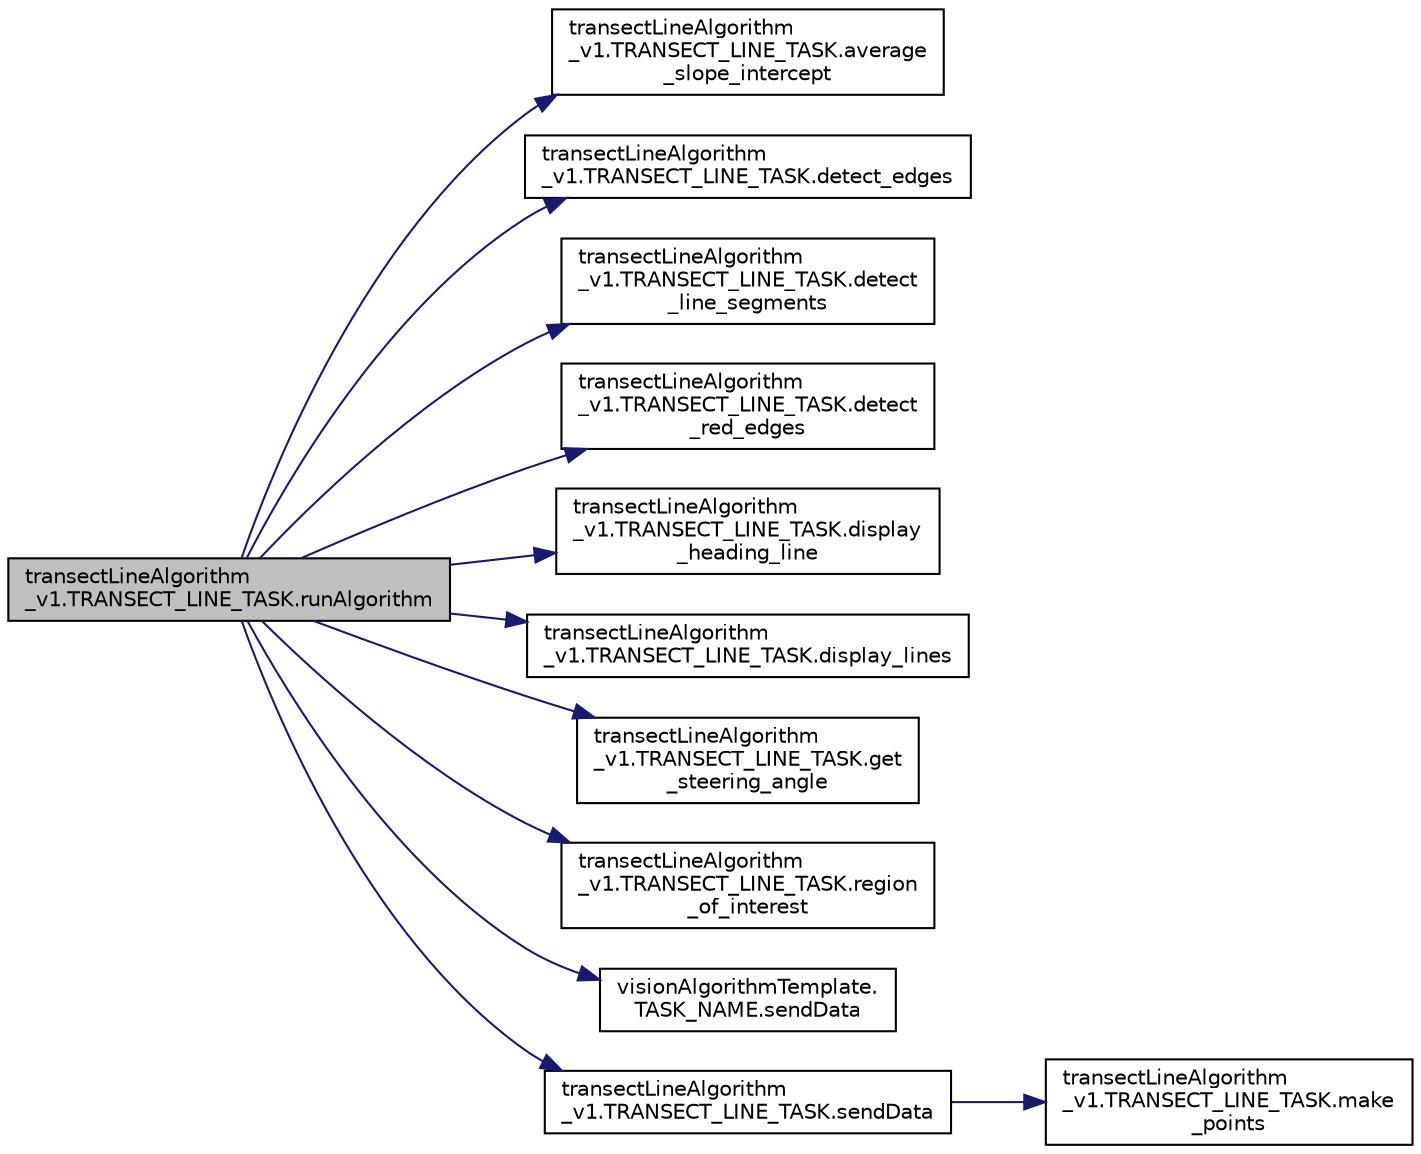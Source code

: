 digraph "transectLineAlgorithm_v1.TRANSECT_LINE_TASK.runAlgorithm"
{
 // LATEX_PDF_SIZE
  edge [fontname="Helvetica",fontsize="10",labelfontname="Helvetica",labelfontsize="10"];
  node [fontname="Helvetica",fontsize="10",shape=record];
  rankdir="LR";
  Node1 [label="transectLineAlgorithm\l_v1.TRANSECT_LINE_TASK.runAlgorithm",height=0.2,width=0.4,color="black", fillcolor="grey75", style="filled", fontcolor="black",tooltip=" "];
  Node1 -> Node2 [color="midnightblue",fontsize="10",style="solid",fontname="Helvetica"];
  Node2 [label="transectLineAlgorithm\l_v1.TRANSECT_LINE_TASK.average\l_slope_intercept",height=0.2,width=0.4,color="black", fillcolor="white", style="filled",URL="$classtransect_line_algorithm__v1_1_1_t_r_a_n_s_e_c_t___l_i_n_e___t_a_s_k.html#a18c8ca8b1be2c76880006b69cfc8e401",tooltip=" "];
  Node1 -> Node3 [color="midnightblue",fontsize="10",style="solid",fontname="Helvetica"];
  Node3 [label="transectLineAlgorithm\l_v1.TRANSECT_LINE_TASK.detect_edges",height=0.2,width=0.4,color="black", fillcolor="white", style="filled",URL="$classtransect_line_algorithm__v1_1_1_t_r_a_n_s_e_c_t___l_i_n_e___t_a_s_k.html#a071c7cde959a0554c4061dae3961a163",tooltip=" "];
  Node1 -> Node4 [color="midnightblue",fontsize="10",style="solid",fontname="Helvetica"];
  Node4 [label="transectLineAlgorithm\l_v1.TRANSECT_LINE_TASK.detect\l_line_segments",height=0.2,width=0.4,color="black", fillcolor="white", style="filled",URL="$classtransect_line_algorithm__v1_1_1_t_r_a_n_s_e_c_t___l_i_n_e___t_a_s_k.html#abd61ef8bd75e0e8e9392e498a1ff6d13",tooltip=" "];
  Node1 -> Node5 [color="midnightblue",fontsize="10",style="solid",fontname="Helvetica"];
  Node5 [label="transectLineAlgorithm\l_v1.TRANSECT_LINE_TASK.detect\l_red_edges",height=0.2,width=0.4,color="black", fillcolor="white", style="filled",URL="$classtransect_line_algorithm__v1_1_1_t_r_a_n_s_e_c_t___l_i_n_e___t_a_s_k.html#aa41fdb0efd9f0c61d728d272bdbe7e1c",tooltip=" "];
  Node1 -> Node6 [color="midnightblue",fontsize="10",style="solid",fontname="Helvetica"];
  Node6 [label="transectLineAlgorithm\l_v1.TRANSECT_LINE_TASK.display\l_heading_line",height=0.2,width=0.4,color="black", fillcolor="white", style="filled",URL="$classtransect_line_algorithm__v1_1_1_t_r_a_n_s_e_c_t___l_i_n_e___t_a_s_k.html#a325170b4f028556709d8f656cf00756c",tooltip=" "];
  Node1 -> Node7 [color="midnightblue",fontsize="10",style="solid",fontname="Helvetica"];
  Node7 [label="transectLineAlgorithm\l_v1.TRANSECT_LINE_TASK.display_lines",height=0.2,width=0.4,color="black", fillcolor="white", style="filled",URL="$classtransect_line_algorithm__v1_1_1_t_r_a_n_s_e_c_t___l_i_n_e___t_a_s_k.html#a30a37cd88da0c6a2d28eadde22caf9af",tooltip=" "];
  Node1 -> Node8 [color="midnightblue",fontsize="10",style="solid",fontname="Helvetica"];
  Node8 [label="transectLineAlgorithm\l_v1.TRANSECT_LINE_TASK.get\l_steering_angle",height=0.2,width=0.4,color="black", fillcolor="white", style="filled",URL="$classtransect_line_algorithm__v1_1_1_t_r_a_n_s_e_c_t___l_i_n_e___t_a_s_k.html#ac6b13547e180849a32ca12e844c5c283",tooltip=" "];
  Node1 -> Node9 [color="midnightblue",fontsize="10",style="solid",fontname="Helvetica"];
  Node9 [label="transectLineAlgorithm\l_v1.TRANSECT_LINE_TASK.region\l_of_interest",height=0.2,width=0.4,color="black", fillcolor="white", style="filled",URL="$classtransect_line_algorithm__v1_1_1_t_r_a_n_s_e_c_t___l_i_n_e___t_a_s_k.html#a9cc16b6cba224cfc24b1e76e714716ed",tooltip=" "];
  Node1 -> Node10 [color="midnightblue",fontsize="10",style="solid",fontname="Helvetica"];
  Node10 [label="visionAlgorithmTemplate.\lTASK_NAME.sendData",height=0.2,width=0.4,color="black", fillcolor="white", style="filled",URL="$classvision_algorithm_template_1_1_t_a_s_k___n_a_m_e.html#a5de901de78edb7f51d48084ffdbcce38",tooltip=" "];
  Node1 -> Node11 [color="midnightblue",fontsize="10",style="solid",fontname="Helvetica"];
  Node11 [label="transectLineAlgorithm\l_v1.TRANSECT_LINE_TASK.sendData",height=0.2,width=0.4,color="black", fillcolor="white", style="filled",URL="$classtransect_line_algorithm__v1_1_1_t_r_a_n_s_e_c_t___l_i_n_e___t_a_s_k.html#a499cf52e5d4c74e9bca19b089c30a515",tooltip=" "];
  Node11 -> Node12 [color="midnightblue",fontsize="10",style="solid",fontname="Helvetica"];
  Node12 [label="transectLineAlgorithm\l_v1.TRANSECT_LINE_TASK.make\l_points",height=0.2,width=0.4,color="black", fillcolor="white", style="filled",URL="$classtransect_line_algorithm__v1_1_1_t_r_a_n_s_e_c_t___l_i_n_e___t_a_s_k.html#a297876c78b210da22a9c548f54bf6ea9",tooltip=" "];
}
